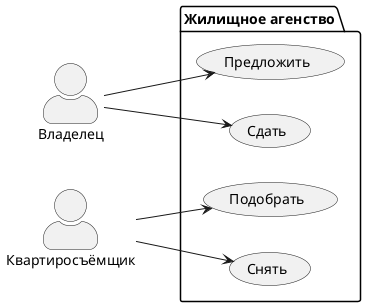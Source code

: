 @startuml lesnikov_8

left to right direction

skinparam actorStyle awesome
actor "Владелец" as owner
actor "Квартиросъёмщик" as tenant

package "Жилищное агенство"{
    usecase "Предложить" as UC1
    usecase "Сдать" as UC2

    usecase "Подобрать" as UC3
    usecase "Снять" as UC4
}

owner --> UC1
owner --> UC2
tenant --> UC3
tenant --> UC4

@enduml